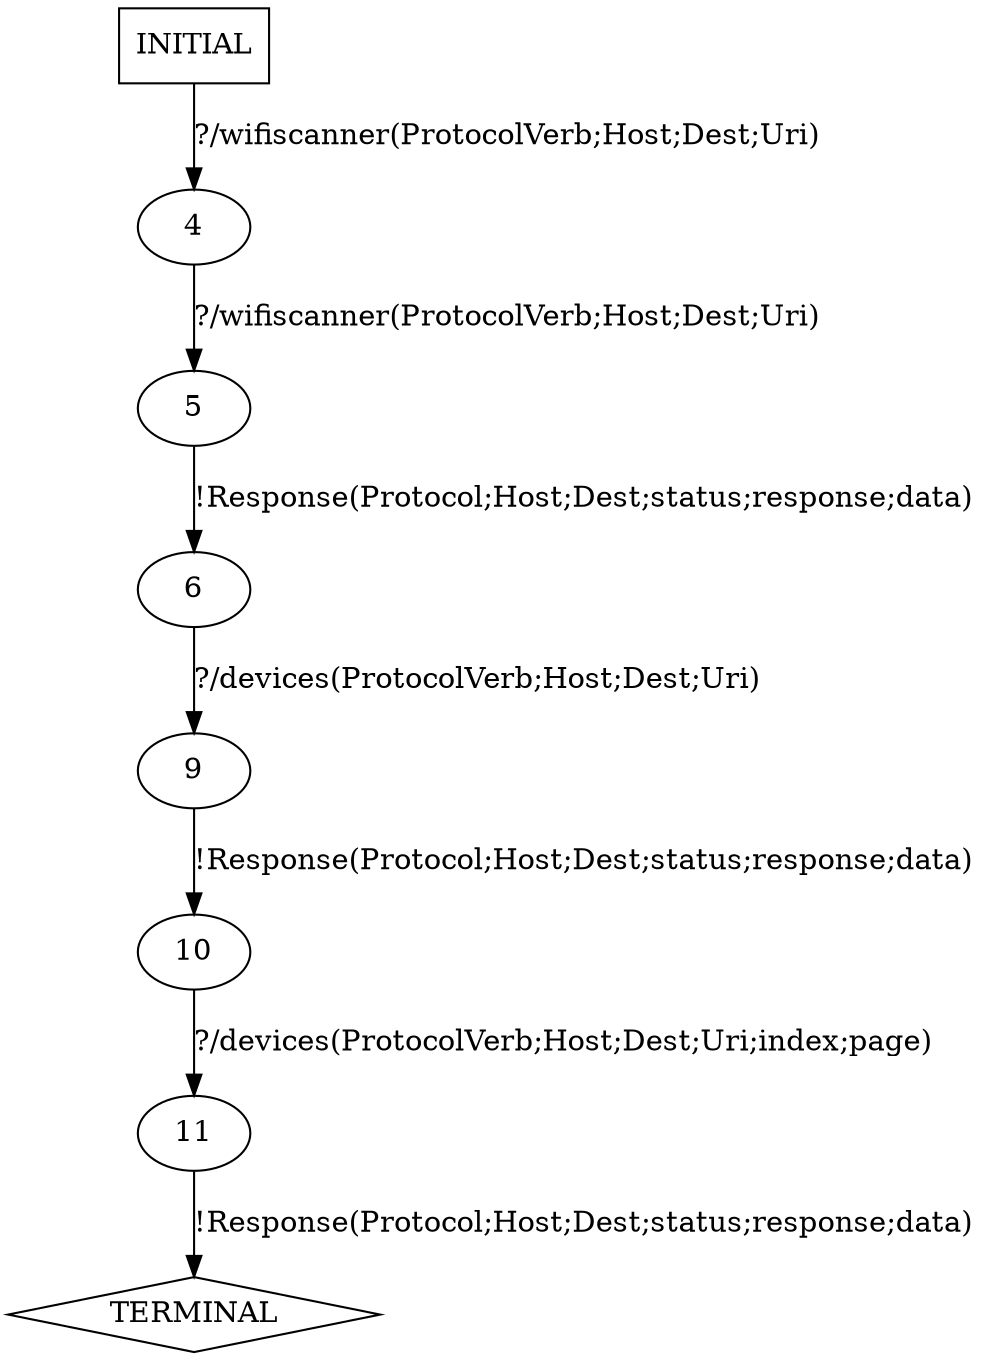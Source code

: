 digraph G {
  1 [label="TERMINAL",shape=diamond];
  3 [label="INITIAL",shape=box];
  4 [label="4"];
  5 [label="5"];
  6 [label="6"];
  9 [label="9"];
  10 [label="10"];
  11 [label="11"];
3->4  [label="?/wifiscanner(ProtocolVerb;Host;Dest;Uri)"]
4->5  [label="?/wifiscanner(ProtocolVerb;Host;Dest;Uri)"]
5->6  [label="!Response(Protocol;Host;Dest;status;response;data)"]
6->9  [label="?/devices(ProtocolVerb;Host;Dest;Uri)"]
9->10  [label="!Response(Protocol;Host;Dest;status;response;data)"]
10->11  [label="?/devices(ProtocolVerb;Host;Dest;Uri;index;page)"]
11->1  [label="!Response(Protocol;Host;Dest;status;response;data)"]
}
